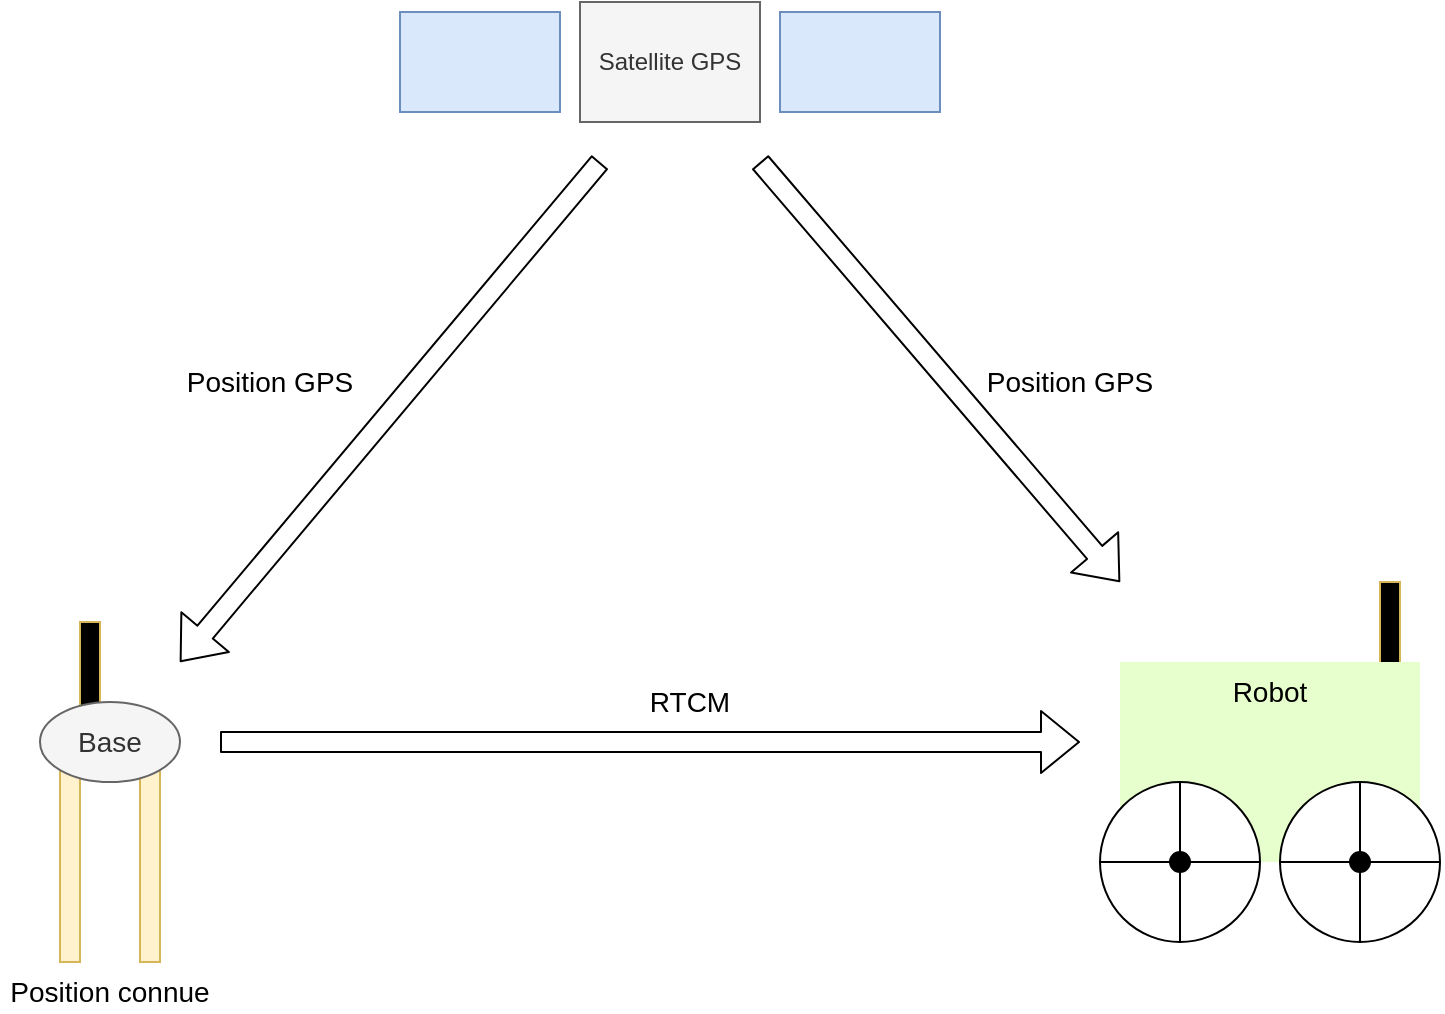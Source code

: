 <mxfile version="14.9.6" type="device"><diagram id="GsXiINYcaiwbUjPUmUXg" name="Page-1"><mxGraphModel dx="946" dy="626" grid="1" gridSize="10" guides="1" tooltips="1" connect="1" arrows="1" fold="1" page="1" pageScale="1" pageWidth="827" pageHeight="1169" math="0" shadow="0"><root><mxCell id="0"/><mxCell id="1" parent="0"/><mxCell id="l-LZpx7BwRfMCJeQU1Th-42" value="" style="rounded=0;whiteSpace=wrap;html=1;fontSize=14;strokeColor=#d6b656;fillColor=#000000;" parent="1" vertex="1"><mxGeometry x="720" y="370" width="10" height="60" as="geometry"/></mxCell><mxCell id="l-LZpx7BwRfMCJeQU1Th-8" value="Satellite GPS" style="rounded=0;whiteSpace=wrap;html=1;fillColor=#f5f5f5;strokeColor=#666666;fontColor=#333333;" parent="1" vertex="1"><mxGeometry x="320" y="80" width="90" height="60" as="geometry"/></mxCell><mxCell id="l-LZpx7BwRfMCJeQU1Th-10" value="" style="rounded=0;whiteSpace=wrap;html=1;fillColor=#dae8fc;strokeColor=#6c8ebf;" parent="1" vertex="1"><mxGeometry x="420" y="85" width="80" height="50" as="geometry"/></mxCell><mxCell id="l-LZpx7BwRfMCJeQU1Th-11" value="" style="rounded=0;whiteSpace=wrap;html=1;fillColor=#dae8fc;strokeColor=#6c8ebf;" parent="1" vertex="1"><mxGeometry x="230" y="85" width="80" height="50" as="geometry"/></mxCell><mxCell id="l-LZpx7BwRfMCJeQU1Th-16" value="" style="group" parent="1" vertex="1" connectable="0"><mxGeometry x="50" y="390" width="70" height="170" as="geometry"/></mxCell><mxCell id="l-LZpx7BwRfMCJeQU1Th-15" value="" style="rounded=0;whiteSpace=wrap;html=1;fontSize=14;strokeColor=#d6b656;fillColor=#000000;" parent="l-LZpx7BwRfMCJeQU1Th-16" vertex="1"><mxGeometry x="20" width="10" height="60" as="geometry"/></mxCell><mxCell id="l-LZpx7BwRfMCJeQU1Th-13" value="" style="rounded=0;whiteSpace=wrap;html=1;fontSize=14;fillColor=#fff2cc;strokeColor=#d6b656;" parent="l-LZpx7BwRfMCJeQU1Th-16" vertex="1"><mxGeometry x="10" y="70" width="10" height="100" as="geometry"/></mxCell><mxCell id="l-LZpx7BwRfMCJeQU1Th-14" value="" style="rounded=0;whiteSpace=wrap;html=1;fontSize=14;fillColor=#fff2cc;strokeColor=#d6b656;" parent="l-LZpx7BwRfMCJeQU1Th-16" vertex="1"><mxGeometry x="50" y="70" width="10" height="100" as="geometry"/></mxCell><mxCell id="l-LZpx7BwRfMCJeQU1Th-12" value="Base" style="ellipse;whiteSpace=wrap;html=1;fontSize=14;fillColor=#f5f5f5;strokeColor=#666666;fontColor=#333333;" parent="l-LZpx7BwRfMCJeQU1Th-16" vertex="1"><mxGeometry y="40" width="70" height="40" as="geometry"/></mxCell><mxCell id="l-LZpx7BwRfMCJeQU1Th-17" value="" style="shape=flexArrow;endArrow=classic;html=1;fontSize=14;" parent="1" edge="1"><mxGeometry width="50" height="50" relative="1" as="geometry"><mxPoint x="410" y="160" as="sourcePoint"/><mxPoint x="590" y="370" as="targetPoint"/></mxGeometry></mxCell><mxCell id="l-LZpx7BwRfMCJeQU1Th-18" value="" style="shape=flexArrow;endArrow=classic;html=1;fontSize=14;" parent="1" edge="1"><mxGeometry width="50" height="50" relative="1" as="geometry"><mxPoint x="330" y="160" as="sourcePoint"/><mxPoint x="120" y="410" as="targetPoint"/></mxGeometry></mxCell><mxCell id="l-LZpx7BwRfMCJeQU1Th-19" value="" style="shape=flexArrow;endArrow=classic;html=1;fontSize=14;" parent="1" edge="1"><mxGeometry width="50" height="50" relative="1" as="geometry"><mxPoint x="140" y="450" as="sourcePoint"/><mxPoint x="570" y="450" as="targetPoint"/></mxGeometry></mxCell><mxCell id="l-LZpx7BwRfMCJeQU1Th-20" value="Position GPS" style="text;html=1;strokeColor=none;fillColor=none;align=center;verticalAlign=middle;whiteSpace=wrap;rounded=0;fontSize=14;" parent="1" vertex="1"><mxGeometry x="510" y="260" width="110" height="20" as="geometry"/></mxCell><mxCell id="l-LZpx7BwRfMCJeQU1Th-21" value="Position GPS" style="text;html=1;strokeColor=none;fillColor=none;align=center;verticalAlign=middle;whiteSpace=wrap;rounded=0;fontSize=14;" parent="1" vertex="1"><mxGeometry x="110" y="260" width="110" height="20" as="geometry"/></mxCell><mxCell id="l-LZpx7BwRfMCJeQU1Th-22" value="Position connue" style="text;html=1;strokeColor=none;fillColor=none;align=center;verticalAlign=middle;whiteSpace=wrap;rounded=0;fontSize=14;" parent="1" vertex="1"><mxGeometry x="30" y="565" width="110" height="20" as="geometry"/></mxCell><mxCell id="l-LZpx7BwRfMCJeQU1Th-3" value="Robot" style="rounded=0;whiteSpace=wrap;html=1;strokeColor=none;fillColor=#E6FFCC;verticalAlign=top;fontSize=14;" parent="1" vertex="1"><mxGeometry x="590" y="410" width="150" height="100" as="geometry"/></mxCell><mxCell id="l-LZpx7BwRfMCJeQU1Th-31" value="" style="group" parent="1" vertex="1" connectable="0"><mxGeometry x="580" y="470" width="80" height="80" as="geometry"/></mxCell><mxCell id="l-LZpx7BwRfMCJeQU1Th-24" value="" style="ellipse;whiteSpace=wrap;html=1;aspect=fixed;" parent="l-LZpx7BwRfMCJeQU1Th-31" vertex="1"><mxGeometry width="80" height="80" as="geometry"/></mxCell><mxCell id="l-LZpx7BwRfMCJeQU1Th-25" value="" style="ellipse;whiteSpace=wrap;html=1;aspect=fixed;fontSize=14;fillColor=#000000;" parent="l-LZpx7BwRfMCJeQU1Th-31" vertex="1"><mxGeometry x="35" y="35" width="10" height="10" as="geometry"/></mxCell><mxCell id="l-LZpx7BwRfMCJeQU1Th-27" value="" style="endArrow=none;html=1;fontSize=14;entryX=1;entryY=0.5;entryDx=0;entryDy=0;exitX=0;exitY=0.5;exitDx=0;exitDy=0;" parent="l-LZpx7BwRfMCJeQU1Th-31" source="l-LZpx7BwRfMCJeQU1Th-24" target="l-LZpx7BwRfMCJeQU1Th-24" edge="1"><mxGeometry width="50" height="50" relative="1" as="geometry"><mxPoint x="10" y="40" as="sourcePoint"/><mxPoint x="70" y="40" as="targetPoint"/></mxGeometry></mxCell><mxCell id="l-LZpx7BwRfMCJeQU1Th-30" value="" style="endArrow=none;html=1;fontSize=14;entryX=0.5;entryY=0;entryDx=0;entryDy=0;exitX=0.5;exitY=1;exitDx=0;exitDy=0;" parent="l-LZpx7BwRfMCJeQU1Th-31" source="l-LZpx7BwRfMCJeQU1Th-24" target="l-LZpx7BwRfMCJeQU1Th-24" edge="1"><mxGeometry width="50" height="50" relative="1" as="geometry"><mxPoint x="-190" y="-150" as="sourcePoint"/><mxPoint x="-140" y="-200" as="targetPoint"/></mxGeometry></mxCell><mxCell id="l-LZpx7BwRfMCJeQU1Th-32" value="" style="group" parent="1" vertex="1" connectable="0"><mxGeometry x="670" y="470" width="80" height="80" as="geometry"/></mxCell><mxCell id="l-LZpx7BwRfMCJeQU1Th-33" value="" style="ellipse;whiteSpace=wrap;html=1;aspect=fixed;" parent="l-LZpx7BwRfMCJeQU1Th-32" vertex="1"><mxGeometry width="80" height="80" as="geometry"/></mxCell><mxCell id="l-LZpx7BwRfMCJeQU1Th-34" value="" style="ellipse;whiteSpace=wrap;html=1;aspect=fixed;fontSize=14;fillColor=#000000;" parent="l-LZpx7BwRfMCJeQU1Th-32" vertex="1"><mxGeometry x="35" y="35" width="10" height="10" as="geometry"/></mxCell><mxCell id="l-LZpx7BwRfMCJeQU1Th-35" value="" style="endArrow=none;html=1;fontSize=14;entryX=1;entryY=0.5;entryDx=0;entryDy=0;exitX=0;exitY=0.5;exitDx=0;exitDy=0;" parent="l-LZpx7BwRfMCJeQU1Th-32" source="l-LZpx7BwRfMCJeQU1Th-33" target="l-LZpx7BwRfMCJeQU1Th-33" edge="1"><mxGeometry width="50" height="50" relative="1" as="geometry"><mxPoint x="10" y="40" as="sourcePoint"/><mxPoint x="70" y="40" as="targetPoint"/></mxGeometry></mxCell><mxCell id="l-LZpx7BwRfMCJeQU1Th-36" value="" style="endArrow=none;html=1;fontSize=14;entryX=0.5;entryY=0;entryDx=0;entryDy=0;exitX=0.5;exitY=1;exitDx=0;exitDy=0;" parent="l-LZpx7BwRfMCJeQU1Th-32" source="l-LZpx7BwRfMCJeQU1Th-33" target="l-LZpx7BwRfMCJeQU1Th-33" edge="1"><mxGeometry width="50" height="50" relative="1" as="geometry"><mxPoint x="-190" y="-150" as="sourcePoint"/><mxPoint x="-140" y="-200" as="targetPoint"/></mxGeometry></mxCell><mxCell id="l-LZpx7BwRfMCJeQU1Th-43" value="RTCM" style="text;html=1;strokeColor=none;fillColor=none;align=center;verticalAlign=middle;whiteSpace=wrap;rounded=0;fontSize=14;" parent="1" vertex="1"><mxGeometry x="320" y="420" width="110" height="20" as="geometry"/></mxCell></root></mxGraphModel></diagram></mxfile>